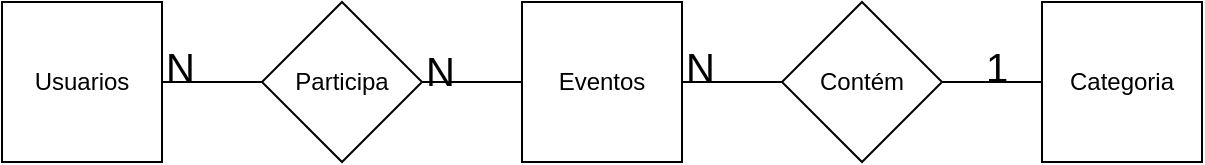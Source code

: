 <mxfile version="11.1.2" type="device"><diagram id="CZ_irn6Y6NBqsEgveQd_" name="Conceitual Gufos"><mxGraphModel dx="942" dy="616" grid="1" gridSize="10" guides="1" tooltips="1" connect="1" arrows="1" fold="1" page="1" pageScale="1" pageWidth="827" pageHeight="1169" math="0" shadow="0"><root><mxCell id="0"/><mxCell id="1" parent="0"/><mxCell id="mBXShBe0P_tcFkm4y44--6" value="" style="edgeStyle=orthogonalEdgeStyle;rounded=0;orthogonalLoop=1;jettySize=auto;html=1;endArrow=none;endFill=0;" parent="1" source="mBXShBe0P_tcFkm4y44--1" target="mBXShBe0P_tcFkm4y44--2" edge="1"><mxGeometry relative="1" as="geometry"/></mxCell><mxCell id="mBXShBe0P_tcFkm4y44--1" value="Usuarios" style="whiteSpace=wrap;html=1;aspect=fixed;" parent="1" vertex="1"><mxGeometry x="140" y="50" width="80" height="80" as="geometry"/></mxCell><mxCell id="mBXShBe0P_tcFkm4y44--7" style="edgeStyle=orthogonalEdgeStyle;rounded=0;orthogonalLoop=1;jettySize=auto;html=1;exitX=1;exitY=0.5;exitDx=0;exitDy=0;entryX=0;entryY=0.5;entryDx=0;entryDy=0;endArrow=none;endFill=0;" parent="1" source="mBXShBe0P_tcFkm4y44--2" target="mBXShBe0P_tcFkm4y44--3" edge="1"><mxGeometry relative="1" as="geometry"/></mxCell><mxCell id="mBXShBe0P_tcFkm4y44--2" value="Participa" style="rhombus;whiteSpace=wrap;html=1;" parent="1" vertex="1"><mxGeometry x="270" y="50" width="80" height="80" as="geometry"/></mxCell><mxCell id="mBXShBe0P_tcFkm4y44--8" style="edgeStyle=orthogonalEdgeStyle;rounded=0;orthogonalLoop=1;jettySize=auto;html=1;exitX=1;exitY=0.5;exitDx=0;exitDy=0;entryX=0;entryY=0.5;entryDx=0;entryDy=0;endArrow=none;endFill=0;" parent="1" source="mBXShBe0P_tcFkm4y44--3" target="mBXShBe0P_tcFkm4y44--4" edge="1"><mxGeometry relative="1" as="geometry"/></mxCell><mxCell id="mBXShBe0P_tcFkm4y44--3" value="Eventos" style="whiteSpace=wrap;html=1;aspect=fixed;" parent="1" vertex="1"><mxGeometry x="400" y="50" width="80" height="80" as="geometry"/></mxCell><mxCell id="mBXShBe0P_tcFkm4y44--9" style="edgeStyle=orthogonalEdgeStyle;rounded=0;orthogonalLoop=1;jettySize=auto;html=1;exitX=1;exitY=0.5;exitDx=0;exitDy=0;entryX=0;entryY=0.5;entryDx=0;entryDy=0;endArrow=none;endFill=0;" parent="1" source="mBXShBe0P_tcFkm4y44--4" target="mBXShBe0P_tcFkm4y44--5" edge="1"><mxGeometry relative="1" as="geometry"/></mxCell><mxCell id="mBXShBe0P_tcFkm4y44--4" value="Contém" style="rhombus;whiteSpace=wrap;html=1;" parent="1" vertex="1"><mxGeometry x="530" y="50" width="80" height="80" as="geometry"/></mxCell><mxCell id="mBXShBe0P_tcFkm4y44--5" value="Categoria" style="whiteSpace=wrap;html=1;aspect=fixed;" parent="1" vertex="1"><mxGeometry x="660" y="50" width="80" height="80" as="geometry"/></mxCell><mxCell id="mBXShBe0P_tcFkm4y44--10" value="&lt;font style=&quot;font-size: 20px&quot;&gt;1&lt;/font&gt;" style="text;html=1;resizable=0;points=[];autosize=1;align=left;verticalAlign=top;spacingTop=-4;" parent="1" vertex="1"><mxGeometry x="630" y="68" width="30" height="20" as="geometry"/></mxCell><mxCell id="mBXShBe0P_tcFkm4y44--11" value="&lt;font style=&quot;font-size: 20px&quot;&gt;N&lt;/font&gt;" style="text;html=1;resizable=0;points=[];autosize=1;align=left;verticalAlign=top;spacingTop=-4;" parent="1" vertex="1"><mxGeometry x="480" y="68" width="30" height="20" as="geometry"/></mxCell><mxCell id="mBXShBe0P_tcFkm4y44--12" value="&lt;font style=&quot;font-size: 20px&quot;&gt;N&lt;/font&gt;" style="text;html=1;resizable=0;points=[];autosize=1;align=left;verticalAlign=top;spacingTop=-4;" parent="1" vertex="1"><mxGeometry x="350" y="70" width="30" height="20" as="geometry"/></mxCell><mxCell id="mBXShBe0P_tcFkm4y44--13" value="&lt;font style=&quot;font-size: 20px&quot;&gt;N&lt;/font&gt;" style="text;html=1;resizable=0;points=[];autosize=1;align=left;verticalAlign=top;spacingTop=-4;" parent="1" vertex="1"><mxGeometry x="220" y="68" width="30" height="20" as="geometry"/></mxCell></root></mxGraphModel></diagram><diagram id="Ogy3HdH3LEW9D19qEjS-" name="Lógico Gufos"><mxGraphModel dx="942" dy="616" grid="1" gridSize="10" guides="1" tooltips="1" connect="1" arrows="1" fold="1" page="1" pageScale="1" pageWidth="827" pageHeight="1169" math="0" shadow="0"><root><mxCell id="cl7ip-CB_vu4USsbJgp4-0"/><mxCell id="cl7ip-CB_vu4USsbJgp4-1" parent="cl7ip-CB_vu4USsbJgp4-0"/><mxCell id="cl7ip-CB_vu4USsbJgp4-2" value="Usuario" style="swimlane;fontStyle=0;childLayout=stackLayout;horizontal=1;startSize=26;fillColor=#e0e0e0;horizontalStack=0;resizeParent=1;resizeParentMax=0;resizeLast=0;collapsible=1;marginBottom=0;swimlaneFillColor=#ffffff;align=center;fontSize=14;" parent="cl7ip-CB_vu4USsbJgp4-1" vertex="1"><mxGeometry x="60" y="30" width="180" height="164" as="geometry"/></mxCell><mxCell id="cl7ip-CB_vu4USsbJgp4-3" value="IdUsuario: INT" style="shape=partialRectangle;top=0;left=0;right=0;bottom=1;align=left;verticalAlign=middle;fillColor=none;spacingLeft=34;spacingRight=4;overflow=hidden;rotatable=0;points=[[0,0.5],[1,0.5]];portConstraint=eastwest;dropTarget=0;fontStyle=5;fontSize=12;" parent="cl7ip-CB_vu4USsbJgp4-2" vertex="1"><mxGeometry y="26" width="180" height="30" as="geometry"/></mxCell><mxCell id="cl7ip-CB_vu4USsbJgp4-4" value="PK" style="shape=partialRectangle;top=0;left=0;bottom=0;fillColor=none;align=left;verticalAlign=middle;spacingLeft=4;spacingRight=4;overflow=hidden;rotatable=0;points=[];portConstraint=eastwest;part=1;fontSize=12;" parent="cl7ip-CB_vu4USsbJgp4-3" vertex="1" connectable="0"><mxGeometry width="30" height="30" as="geometry"/></mxCell><mxCell id="cl7ip-CB_vu4USsbJgp4-5" value="Nome : Varchar(255)" style="shape=partialRectangle;top=0;left=0;right=0;bottom=0;align=left;verticalAlign=top;fillColor=none;spacingLeft=34;spacingRight=4;overflow=hidden;rotatable=0;points=[[0,0.5],[1,0.5]];portConstraint=eastwest;dropTarget=0;fontSize=12;" parent="cl7ip-CB_vu4USsbJgp4-2" vertex="1"><mxGeometry y="56" width="180" height="26" as="geometry"/></mxCell><mxCell id="cl7ip-CB_vu4USsbJgp4-6" value="" style="shape=partialRectangle;top=0;left=0;bottom=0;fillColor=none;align=left;verticalAlign=top;spacingLeft=4;spacingRight=4;overflow=hidden;rotatable=0;points=[];portConstraint=eastwest;part=1;fontSize=12;" parent="cl7ip-CB_vu4USsbJgp4-5" vertex="1" connectable="0"><mxGeometry width="30" height="26" as="geometry"/></mxCell><mxCell id="cl7ip-CB_vu4USsbJgp4-7" value="Senha : Varchar(255)" style="shape=partialRectangle;top=0;left=0;right=0;bottom=0;align=left;verticalAlign=top;fillColor=none;spacingLeft=34;spacingRight=4;overflow=hidden;rotatable=0;points=[[0,0.5],[1,0.5]];portConstraint=eastwest;dropTarget=0;fontSize=12;" parent="cl7ip-CB_vu4USsbJgp4-2" vertex="1"><mxGeometry y="82" width="180" height="26" as="geometry"/></mxCell><mxCell id="cl7ip-CB_vu4USsbJgp4-8" value="" style="shape=partialRectangle;top=0;left=0;bottom=0;fillColor=none;align=left;verticalAlign=top;spacingLeft=4;spacingRight=4;overflow=hidden;rotatable=0;points=[];portConstraint=eastwest;part=1;fontSize=12;" parent="cl7ip-CB_vu4USsbJgp4-7" vertex="1" connectable="0"><mxGeometry width="30" height="26" as="geometry"/></mxCell><mxCell id="cl7ip-CB_vu4USsbJgp4-9" value="Email: Varchar(255)" style="shape=partialRectangle;top=0;left=0;right=0;bottom=0;align=left;verticalAlign=top;fillColor=none;spacingLeft=34;spacingRight=4;overflow=hidden;rotatable=0;points=[[0,0.5],[1,0.5]];portConstraint=eastwest;dropTarget=0;fontSize=12;" parent="cl7ip-CB_vu4USsbJgp4-2" vertex="1"><mxGeometry y="108" width="180" height="26" as="geometry"/></mxCell><mxCell id="cl7ip-CB_vu4USsbJgp4-10" value="" style="shape=partialRectangle;top=0;left=0;bottom=0;fillColor=none;align=left;verticalAlign=top;spacingLeft=4;spacingRight=4;overflow=hidden;rotatable=0;points=[];portConstraint=eastwest;part=1;fontSize=12;" parent="cl7ip-CB_vu4USsbJgp4-9" vertex="1" connectable="0"><mxGeometry width="30" height="26" as="geometry"/></mxCell><mxCell id="cl7ip-CB_vu4USsbJgp4-11" value="" style="shape=partialRectangle;top=0;left=0;right=0;bottom=0;align=left;verticalAlign=top;fillColor=none;spacingLeft=34;spacingRight=4;overflow=hidden;rotatable=0;points=[[0,0.5],[1,0.5]];portConstraint=eastwest;dropTarget=0;fontSize=12;" parent="cl7ip-CB_vu4USsbJgp4-2" vertex="1"><mxGeometry y="134" width="180" height="10" as="geometry"/></mxCell><mxCell id="cl7ip-CB_vu4USsbJgp4-12" value="" style="shape=partialRectangle;top=0;left=0;bottom=0;fillColor=none;align=left;verticalAlign=top;spacingLeft=4;spacingRight=4;overflow=hidden;rotatable=0;points=[];portConstraint=eastwest;part=1;fontSize=12;" parent="cl7ip-CB_vu4USsbJgp4-11" vertex="1" connectable="0"><mxGeometry width="30" height="10" as="geometry"/></mxCell><mxCell id="cl7ip-CB_vu4USsbJgp4-13" value="&amp;nbsp; &amp;nbsp; &amp;nbsp; &amp;nbsp; &amp;nbsp; Permissão: Varchar(255)" style="text;html=1;resizable=0;points=[];autosize=1;align=left;verticalAlign=top;spacingTop=-4;" parent="cl7ip-CB_vu4USsbJgp4-2" vertex="1"><mxGeometry y="144" width="180" height="20" as="geometry"/></mxCell><mxCell id="cl7ip-CB_vu4USsbJgp4-14" value="Categorias" style="swimlane;fontStyle=0;childLayout=stackLayout;horizontal=1;startSize=26;fillColor=#e0e0e0;horizontalStack=0;resizeParent=1;resizeParentMax=0;resizeLast=0;collapsible=1;marginBottom=0;swimlaneFillColor=#ffffff;align=center;fontSize=14;" parent="cl7ip-CB_vu4USsbJgp4-1" vertex="1"><mxGeometry x="270" y="30" width="160" height="144" as="geometry"/></mxCell><mxCell id="cl7ip-CB_vu4USsbJgp4-15" value="IdCategoria: INT" style="shape=partialRectangle;top=0;left=0;right=0;bottom=1;align=left;verticalAlign=middle;fillColor=none;spacingLeft=34;spacingRight=4;overflow=hidden;rotatable=0;points=[[0,0.5],[1,0.5]];portConstraint=eastwest;dropTarget=0;fontStyle=5;fontSize=12;" parent="cl7ip-CB_vu4USsbJgp4-14" vertex="1"><mxGeometry y="26" width="160" height="30" as="geometry"/></mxCell><mxCell id="cl7ip-CB_vu4USsbJgp4-16" value="PK" style="shape=partialRectangle;top=0;left=0;bottom=0;fillColor=none;align=left;verticalAlign=middle;spacingLeft=4;spacingRight=4;overflow=hidden;rotatable=0;points=[];portConstraint=eastwest;part=1;fontSize=12;" parent="cl7ip-CB_vu4USsbJgp4-15" vertex="1" connectable="0"><mxGeometry width="30" height="30" as="geometry"/></mxCell><mxCell id="cl7ip-CB_vu4USsbJgp4-17" value="Nome : Varchar(255)" style="shape=partialRectangle;top=0;left=0;right=0;bottom=0;align=left;verticalAlign=top;fillColor=none;spacingLeft=34;spacingRight=4;overflow=hidden;rotatable=0;points=[[0,0.5],[1,0.5]];portConstraint=eastwest;dropTarget=0;fontSize=12;" parent="cl7ip-CB_vu4USsbJgp4-14" vertex="1"><mxGeometry y="56" width="160" height="26" as="geometry"/></mxCell><mxCell id="cl7ip-CB_vu4USsbJgp4-18" value="" style="shape=partialRectangle;top=0;left=0;bottom=0;fillColor=none;align=left;verticalAlign=top;spacingLeft=4;spacingRight=4;overflow=hidden;rotatable=0;points=[];portConstraint=eastwest;part=1;fontSize=12;" parent="cl7ip-CB_vu4USsbJgp4-17" vertex="1" connectable="0"><mxGeometry width="30" height="26" as="geometry"/></mxCell><mxCell id="cl7ip-CB_vu4USsbJgp4-19" value="" style="shape=partialRectangle;top=0;left=0;right=0;bottom=0;align=left;verticalAlign=top;fillColor=none;spacingLeft=34;spacingRight=4;overflow=hidden;rotatable=0;points=[[0,0.5],[1,0.5]];portConstraint=eastwest;dropTarget=0;fontSize=12;" parent="cl7ip-CB_vu4USsbJgp4-14" vertex="1"><mxGeometry y="82" width="160" height="26" as="geometry"/></mxCell><mxCell id="cl7ip-CB_vu4USsbJgp4-20" value="" style="shape=partialRectangle;top=0;left=0;bottom=0;fillColor=none;align=left;verticalAlign=top;spacingLeft=4;spacingRight=4;overflow=hidden;rotatable=0;points=[];portConstraint=eastwest;part=1;fontSize=12;" parent="cl7ip-CB_vu4USsbJgp4-19" vertex="1" connectable="0"><mxGeometry width="30" height="26" as="geometry"/></mxCell><mxCell id="cl7ip-CB_vu4USsbJgp4-21" value="" style="shape=partialRectangle;top=0;left=0;right=0;bottom=0;align=left;verticalAlign=top;fillColor=none;spacingLeft=34;spacingRight=4;overflow=hidden;rotatable=0;points=[[0,0.5],[1,0.5]];portConstraint=eastwest;dropTarget=0;fontSize=12;" parent="cl7ip-CB_vu4USsbJgp4-14" vertex="1"><mxGeometry y="108" width="160" height="26" as="geometry"/></mxCell><mxCell id="cl7ip-CB_vu4USsbJgp4-22" value="" style="shape=partialRectangle;top=0;left=0;bottom=0;fillColor=none;align=left;verticalAlign=top;spacingLeft=4;spacingRight=4;overflow=hidden;rotatable=0;points=[];portConstraint=eastwest;part=1;fontSize=12;" parent="cl7ip-CB_vu4USsbJgp4-21" vertex="1" connectable="0"><mxGeometry width="30" height="26" as="geometry"/></mxCell><mxCell id="cl7ip-CB_vu4USsbJgp4-23" value="" style="shape=partialRectangle;top=0;left=0;right=0;bottom=0;align=left;verticalAlign=top;fillColor=none;spacingLeft=34;spacingRight=4;overflow=hidden;rotatable=0;points=[[0,0.5],[1,0.5]];portConstraint=eastwest;dropTarget=0;fontSize=12;" parent="cl7ip-CB_vu4USsbJgp4-14" vertex="1"><mxGeometry y="134" width="160" height="10" as="geometry"/></mxCell><mxCell id="cl7ip-CB_vu4USsbJgp4-24" value="" style="shape=partialRectangle;top=0;left=0;bottom=0;fillColor=none;align=left;verticalAlign=top;spacingLeft=4;spacingRight=4;overflow=hidden;rotatable=0;points=[];portConstraint=eastwest;part=1;fontSize=12;" parent="cl7ip-CB_vu4USsbJgp4-23" vertex="1" connectable="0"><mxGeometry width="30" height="10" as="geometry"/></mxCell><mxCell id="cl7ip-CB_vu4USsbJgp4-26" value="Presença" style="swimlane;fontStyle=0;childLayout=stackLayout;horizontal=1;startSize=26;fillColor=#e0e0e0;horizontalStack=0;resizeParent=1;resizeParentMax=0;resizeLast=0;collapsible=1;marginBottom=0;swimlaneFillColor=#ffffff;align=center;fontSize=14;" parent="cl7ip-CB_vu4USsbJgp4-1" vertex="1"><mxGeometry x="60" y="240" width="160" height="144" as="geometry"/></mxCell><mxCell id="cl7ip-CB_vu4USsbJgp4-27" value="IdUsuario: INT" style="shape=partialRectangle;top=0;left=0;right=0;bottom=1;align=left;verticalAlign=middle;fillColor=none;spacingLeft=34;spacingRight=4;overflow=hidden;rotatable=0;points=[[0,0.5],[1,0.5]];portConstraint=eastwest;dropTarget=0;fontStyle=5;fontSize=12;" parent="cl7ip-CB_vu4USsbJgp4-26" vertex="1"><mxGeometry y="26" width="160" height="30" as="geometry"/></mxCell><mxCell id="cl7ip-CB_vu4USsbJgp4-28" value="FK" style="shape=partialRectangle;top=0;left=0;bottom=0;fillColor=none;align=left;verticalAlign=middle;spacingLeft=4;spacingRight=4;overflow=hidden;rotatable=0;points=[];portConstraint=eastwest;part=1;fontSize=12;" parent="cl7ip-CB_vu4USsbJgp4-27" vertex="1" connectable="0"><mxGeometry width="30" height="30" as="geometry"/></mxCell><mxCell id="cl7ip-CB_vu4USsbJgp4-29" value="IdEvento : INT " style="shape=partialRectangle;top=0;left=0;right=0;bottom=0;align=left;verticalAlign=top;fillColor=none;spacingLeft=34;spacingRight=4;overflow=hidden;rotatable=0;points=[[0,0.5],[1,0.5]];portConstraint=eastwest;dropTarget=0;fontSize=12;" parent="cl7ip-CB_vu4USsbJgp4-26" vertex="1"><mxGeometry y="56" width="160" height="26" as="geometry"/></mxCell><mxCell id="cl7ip-CB_vu4USsbJgp4-30" value="FK" style="shape=partialRectangle;top=0;left=0;bottom=0;fillColor=none;align=left;verticalAlign=top;spacingLeft=4;spacingRight=4;overflow=hidden;rotatable=0;points=[];portConstraint=eastwest;part=1;fontSize=12;" parent="cl7ip-CB_vu4USsbJgp4-29" vertex="1" connectable="0"><mxGeometry width="30" height="26" as="geometry"/></mxCell><mxCell id="cl7ip-CB_vu4USsbJgp4-31" value="" style="shape=partialRectangle;top=0;left=0;right=0;bottom=0;align=left;verticalAlign=top;fillColor=none;spacingLeft=34;spacingRight=4;overflow=hidden;rotatable=0;points=[[0,0.5],[1,0.5]];portConstraint=eastwest;dropTarget=0;fontSize=12;" parent="cl7ip-CB_vu4USsbJgp4-26" vertex="1"><mxGeometry y="82" width="160" height="26" as="geometry"/></mxCell><mxCell id="cl7ip-CB_vu4USsbJgp4-32" value="" style="shape=partialRectangle;top=0;left=0;bottom=0;fillColor=none;align=left;verticalAlign=top;spacingLeft=4;spacingRight=4;overflow=hidden;rotatable=0;points=[];portConstraint=eastwest;part=1;fontSize=12;" parent="cl7ip-CB_vu4USsbJgp4-31" vertex="1" connectable="0"><mxGeometry width="30" height="26" as="geometry"/></mxCell><mxCell id="cl7ip-CB_vu4USsbJgp4-33" value="" style="shape=partialRectangle;top=0;left=0;right=0;bottom=0;align=left;verticalAlign=top;fillColor=none;spacingLeft=34;spacingRight=4;overflow=hidden;rotatable=0;points=[[0,0.5],[1,0.5]];portConstraint=eastwest;dropTarget=0;fontSize=12;" parent="cl7ip-CB_vu4USsbJgp4-26" vertex="1"><mxGeometry y="108" width="160" height="26" as="geometry"/></mxCell><mxCell id="cl7ip-CB_vu4USsbJgp4-34" value="" style="shape=partialRectangle;top=0;left=0;bottom=0;fillColor=none;align=left;verticalAlign=top;spacingLeft=4;spacingRight=4;overflow=hidden;rotatable=0;points=[];portConstraint=eastwest;part=1;fontSize=12;" parent="cl7ip-CB_vu4USsbJgp4-33" vertex="1" connectable="0"><mxGeometry width="30" height="26" as="geometry"/></mxCell><mxCell id="cl7ip-CB_vu4USsbJgp4-35" value="" style="shape=partialRectangle;top=0;left=0;right=0;bottom=0;align=left;verticalAlign=top;fillColor=none;spacingLeft=34;spacingRight=4;overflow=hidden;rotatable=0;points=[[0,0.5],[1,0.5]];portConstraint=eastwest;dropTarget=0;fontSize=12;" parent="cl7ip-CB_vu4USsbJgp4-26" vertex="1"><mxGeometry y="134" width="160" height="10" as="geometry"/></mxCell><mxCell id="cl7ip-CB_vu4USsbJgp4-36" value="" style="shape=partialRectangle;top=0;left=0;bottom=0;fillColor=none;align=left;verticalAlign=top;spacingLeft=4;spacingRight=4;overflow=hidden;rotatable=0;points=[];portConstraint=eastwest;part=1;fontSize=12;" parent="cl7ip-CB_vu4USsbJgp4-35" vertex="1" connectable="0"><mxGeometry width="30" height="10" as="geometry"/></mxCell><mxCell id="cl7ip-CB_vu4USsbJgp4-37" value="Eventos" style="swimlane;fontStyle=0;childLayout=stackLayout;horizontal=1;startSize=26;fillColor=#e0e0e0;horizontalStack=0;resizeParent=1;resizeParentMax=0;resizeLast=0;collapsible=1;marginBottom=0;swimlaneFillColor=#ffffff;align=center;fontSize=14;" parent="cl7ip-CB_vu4USsbJgp4-1" vertex="1"><mxGeometry x="270" y="240" width="170" height="224" as="geometry"/></mxCell><mxCell id="cl7ip-CB_vu4USsbJgp4-38" value="IdEventos: INT" style="shape=partialRectangle;top=0;left=0;right=0;bottom=1;align=left;verticalAlign=middle;fillColor=none;spacingLeft=34;spacingRight=4;overflow=hidden;rotatable=0;points=[[0,0.5],[1,0.5]];portConstraint=eastwest;dropTarget=0;fontStyle=5;fontSize=12;" parent="cl7ip-CB_vu4USsbJgp4-37" vertex="1"><mxGeometry y="26" width="170" height="30" as="geometry"/></mxCell><mxCell id="cl7ip-CB_vu4USsbJgp4-39" value="PK" style="shape=partialRectangle;top=0;left=0;bottom=0;fillColor=none;align=left;verticalAlign=middle;spacingLeft=4;spacingRight=4;overflow=hidden;rotatable=0;points=[];portConstraint=eastwest;part=1;fontSize=12;" parent="cl7ip-CB_vu4USsbJgp4-38" vertex="1" connectable="0"><mxGeometry width="30" height="30" as="geometry"/></mxCell><mxCell id="cl7ip-CB_vu4USsbJgp4-40" value="Titulo : Varchar(255)" style="shape=partialRectangle;top=0;left=0;right=0;bottom=0;align=left;verticalAlign=top;fillColor=none;spacingLeft=34;spacingRight=4;overflow=hidden;rotatable=0;points=[[0,0.5],[1,0.5]];portConstraint=eastwest;dropTarget=0;fontSize=12;" parent="cl7ip-CB_vu4USsbJgp4-37" vertex="1"><mxGeometry y="56" width="170" height="26" as="geometry"/></mxCell><mxCell id="cl7ip-CB_vu4USsbJgp4-41" value="" style="shape=partialRectangle;top=0;left=0;bottom=0;fillColor=none;align=left;verticalAlign=top;spacingLeft=4;spacingRight=4;overflow=hidden;rotatable=0;points=[];portConstraint=eastwest;part=1;fontSize=12;" parent="cl7ip-CB_vu4USsbJgp4-40" vertex="1" connectable="0"><mxGeometry width="30" height="26" as="geometry"/></mxCell><mxCell id="cl7ip-CB_vu4USsbJgp4-42" value="Descrição : Varchar(255)" style="shape=partialRectangle;top=0;left=0;right=0;bottom=0;align=left;verticalAlign=top;fillColor=none;spacingLeft=34;spacingRight=4;overflow=hidden;rotatable=0;points=[[0,0.5],[1,0.5]];portConstraint=eastwest;dropTarget=0;fontSize=12;" parent="cl7ip-CB_vu4USsbJgp4-37" vertex="1"><mxGeometry y="82" width="170" height="26" as="geometry"/></mxCell><mxCell id="cl7ip-CB_vu4USsbJgp4-43" value="" style="shape=partialRectangle;top=0;left=0;bottom=0;fillColor=none;align=left;verticalAlign=top;spacingLeft=4;spacingRight=4;overflow=hidden;rotatable=0;points=[];portConstraint=eastwest;part=1;fontSize=12;" parent="cl7ip-CB_vu4USsbJgp4-42" vertex="1" connectable="0"><mxGeometry width="30" height="26" as="geometry"/></mxCell><mxCell id="cl7ip-CB_vu4USsbJgp4-44" value="DataEvento: DateTime" style="shape=partialRectangle;top=0;left=0;right=0;bottom=0;align=left;verticalAlign=top;fillColor=none;spacingLeft=34;spacingRight=4;overflow=hidden;rotatable=0;points=[[0,0.5],[1,0.5]];portConstraint=eastwest;dropTarget=0;fontSize=12;" parent="cl7ip-CB_vu4USsbJgp4-37" vertex="1"><mxGeometry y="108" width="170" height="26" as="geometry"/></mxCell><mxCell id="cl7ip-CB_vu4USsbJgp4-45" value="" style="shape=partialRectangle;top=0;left=0;bottom=0;fillColor=none;align=left;verticalAlign=top;spacingLeft=4;spacingRight=4;overflow=hidden;rotatable=0;points=[];portConstraint=eastwest;part=1;fontSize=12;" parent="cl7ip-CB_vu4USsbJgp4-44" vertex="1" connectable="0"><mxGeometry width="30" height="26" as="geometry"/></mxCell><mxCell id="cl7ip-CB_vu4USsbJgp4-46" value="" style="shape=partialRectangle;top=0;left=0;right=0;bottom=0;align=left;verticalAlign=top;fillColor=none;spacingLeft=34;spacingRight=4;overflow=hidden;rotatable=0;points=[[0,0.5],[1,0.5]];portConstraint=eastwest;dropTarget=0;fontSize=12;" parent="cl7ip-CB_vu4USsbJgp4-37" vertex="1"><mxGeometry y="134" width="170" height="10" as="geometry"/></mxCell><mxCell id="cl7ip-CB_vu4USsbJgp4-47" value="" style="shape=partialRectangle;top=0;left=0;bottom=0;fillColor=none;align=left;verticalAlign=top;spacingLeft=4;spacingRight=4;overflow=hidden;rotatable=0;points=[];portConstraint=eastwest;part=1;fontSize=12;" parent="cl7ip-CB_vu4USsbJgp4-46" vertex="1" connectable="0"><mxGeometry width="30" height="10" as="geometry"/></mxCell><mxCell id="cl7ip-CB_vu4USsbJgp4-49" value="&amp;nbsp; &amp;nbsp; &amp;nbsp; &amp;nbsp; &amp;nbsp; DataCriação: DateTime" style="text;html=1;resizable=0;points=[];autosize=1;align=left;verticalAlign=top;spacingTop=-4;" parent="cl7ip-CB_vu4USsbJgp4-37" vertex="1"><mxGeometry y="144" width="170" height="20" as="geometry"/></mxCell><mxCell id="cl7ip-CB_vu4USsbJgp4-51" value="&amp;nbsp; &amp;nbsp; &amp;nbsp; &amp;nbsp; &amp;nbsp; Local : Varchar(255)" style="text;html=1;resizable=0;points=[];autosize=1;align=left;verticalAlign=top;spacingTop=-4;" parent="cl7ip-CB_vu4USsbJgp4-37" vertex="1"><mxGeometry y="164" width="170" height="20" as="geometry"/></mxCell><mxCell id="cl7ip-CB_vu4USsbJgp4-50" value="&amp;nbsp; &amp;nbsp; &amp;nbsp; &amp;nbsp; &amp;nbsp; Ativo: INT" style="text;html=1;resizable=0;points=[];autosize=1;align=left;verticalAlign=top;spacingTop=-4;" parent="cl7ip-CB_vu4USsbJgp4-37" vertex="1"><mxGeometry y="184" width="170" height="20" as="geometry"/></mxCell><mxCell id="cl7ip-CB_vu4USsbJgp4-52" value="&amp;nbsp;FK&amp;nbsp; &amp;nbsp; IdCategoria: INT" style="text;html=1;resizable=0;points=[];autosize=1;align=left;verticalAlign=top;spacingTop=-4;" parent="cl7ip-CB_vu4USsbJgp4-37" vertex="1"><mxGeometry y="204" width="170" height="20" as="geometry"/></mxCell></root></mxGraphModel></diagram></mxfile>